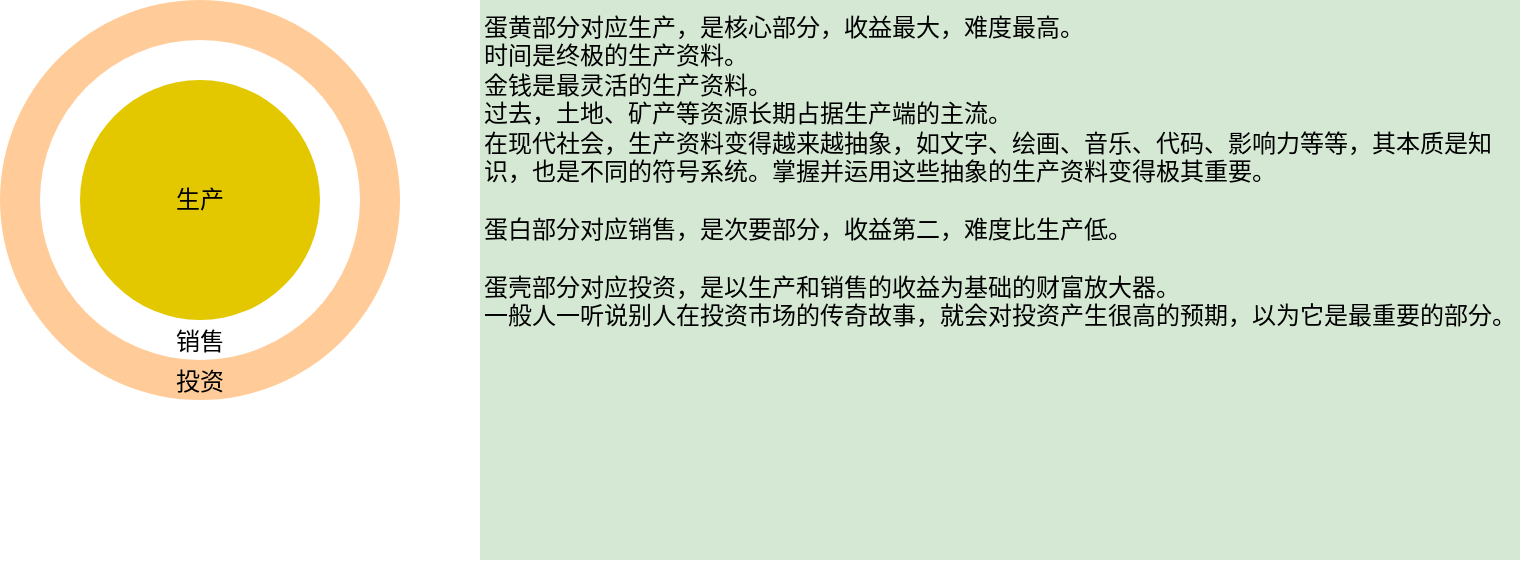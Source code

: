 <mxfile version="26.0.3">
  <diagram name="第 1 页" id="D5H8AzT_VC-e517OlI4p">
    <mxGraphModel dx="1050" dy="522" grid="1" gridSize="10" guides="1" tooltips="1" connect="1" arrows="1" fold="1" page="1" pageScale="1" pageWidth="827" pageHeight="1169" math="0" shadow="0">
      <root>
        <mxCell id="0" />
        <mxCell id="1" parent="0" />
        <mxCell id="7c-vlIwbRYnSEmysqgc2-3" value="投资" style="ellipse;whiteSpace=wrap;html=1;aspect=fixed;fillColor=#ffcc99;strokeColor=none;verticalAlign=bottom;" parent="1" vertex="1">
          <mxGeometry x="40" y="40" width="200" height="200" as="geometry" />
        </mxCell>
        <mxCell id="7c-vlIwbRYnSEmysqgc2-2" value="销售" style="ellipse;whiteSpace=wrap;html=1;aspect=fixed;strokeColor=none;verticalAlign=bottom;" parent="1" vertex="1">
          <mxGeometry x="60" y="60" width="160" height="160" as="geometry" />
        </mxCell>
        <mxCell id="7c-vlIwbRYnSEmysqgc2-1" value="生产" style="ellipse;whiteSpace=wrap;html=1;aspect=fixed;fillColor=#e3c800;strokeColor=none;gradientDirection=radial;fontColor=#000000;" parent="1" vertex="1">
          <mxGeometry x="80" y="80" width="120" height="120" as="geometry" />
        </mxCell>
        <mxCell id="7c-vlIwbRYnSEmysqgc2-5" value="蛋黄部分对应生产，是核心部分，收益最大，难度最高。&lt;div&gt;时间是终极的生产资料。&lt;/div&gt;&lt;div&gt;金钱是最灵活的生产资料。&lt;/div&gt;&lt;div&gt;过去，土地、矿产等资源长期占据生产端的主流。&lt;/div&gt;&lt;div&gt;在现代社会，生产资料变得越来越抽象，如文字、绘画、音乐、代码、影响力等等，其本质是知识，也是不同的符号系统。掌握并运用这些抽象的生产资料变得极其重要。&lt;br&gt;&lt;div&gt;&lt;br&gt;&lt;/div&gt;&lt;div&gt;蛋白部分对应销售，是次要部分，收益第二，难度比生产低。&lt;/div&gt;&lt;div&gt;&lt;br&gt;&lt;/div&gt;&lt;div&gt;蛋壳部分对应投资，是以生产和销售的收益为基础的财富放大器。&lt;/div&gt;&lt;div&gt;一般人一听说别人在投资市场的传奇故事，就会对投资产生很高的预期，以为它是最重要的部分&lt;span style=&quot;background-color: transparent; color: light-dark(rgb(0, 0, 0), rgb(255, 255, 255));&quot;&gt;。&lt;/span&gt;&lt;/div&gt;&lt;/div&gt;" style="text;html=1;align=left;verticalAlign=top;whiteSpace=wrap;rounded=0;fillColor=#d5e8d4;strokeColor=none;" parent="1" vertex="1">
          <mxGeometry x="280" y="40" width="520" height="280" as="geometry" />
        </mxCell>
      </root>
    </mxGraphModel>
  </diagram>
</mxfile>
